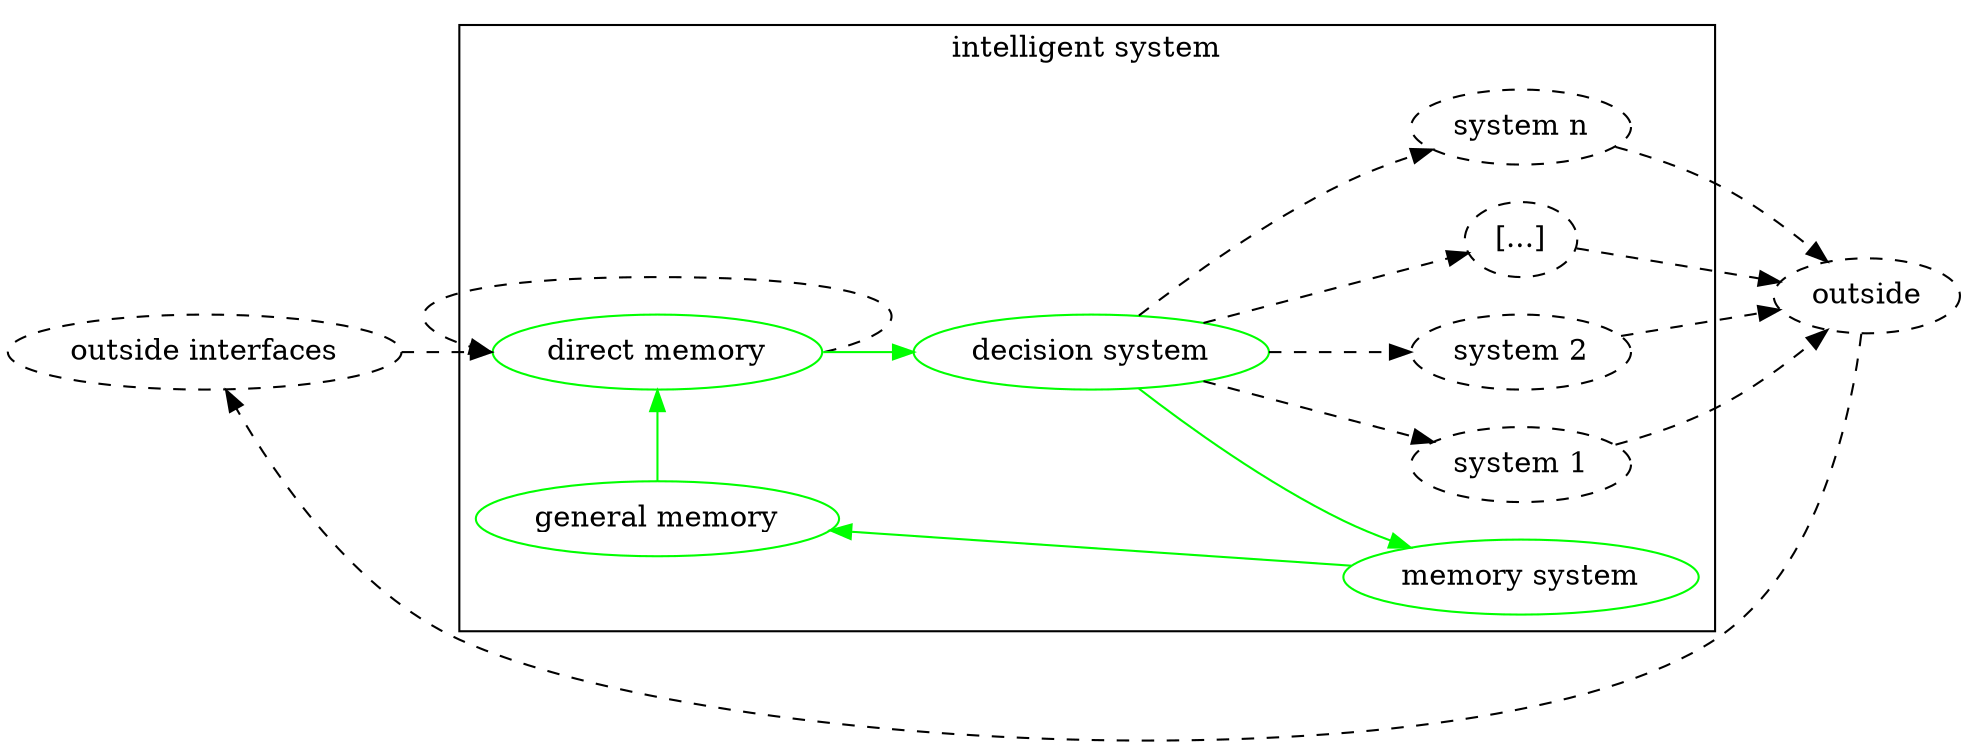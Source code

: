 /*
dot -Tsvg diagrams/intelligent-system.dot > diagrams-output/intelligent-system.svg
*/
digraph {
  label=""
  rankdir=LR;
  node [style="dashed"];
  edge [style="dashed"];

  subgraph cluster_inner {
    label="intelligent system"
    "direct memory" [color="green", style=""];
    "decision system" [color="green", style=""];
    "system 1";
    "system 2";
    "[...]";
    "system n";
    "memory system" [color="green", style=""];
    "general memory" [color="green", style=""];
  }

  // primary system
  subgraph {
    "direct memory" -> "decision system" [color="green", style=""];
    "direct memory":e -> "direct memory":w;
    "decision system" -> "system 1";
    "decision system" -> "system 2";
    "decision system" -> "[...]";
    "decision system" -> "system n";
  }

  // outside
  subgraph {
    "outside interfaces" -> "direct memory";
    "system 1" -> "outside";
    "system 2" -> "outside";
    "[...]" -> "outside";
    "system n" -> "outside";
  }


  // intelligent system
  subgraph {
    edge [color="green", style=""];
    "decision system" -> "memory system";
    "memory system" -> "general memory" -> "direct memory" [constraint=false];
  }

  "outside" -> "outside interfaces" [constraint=false];
}
